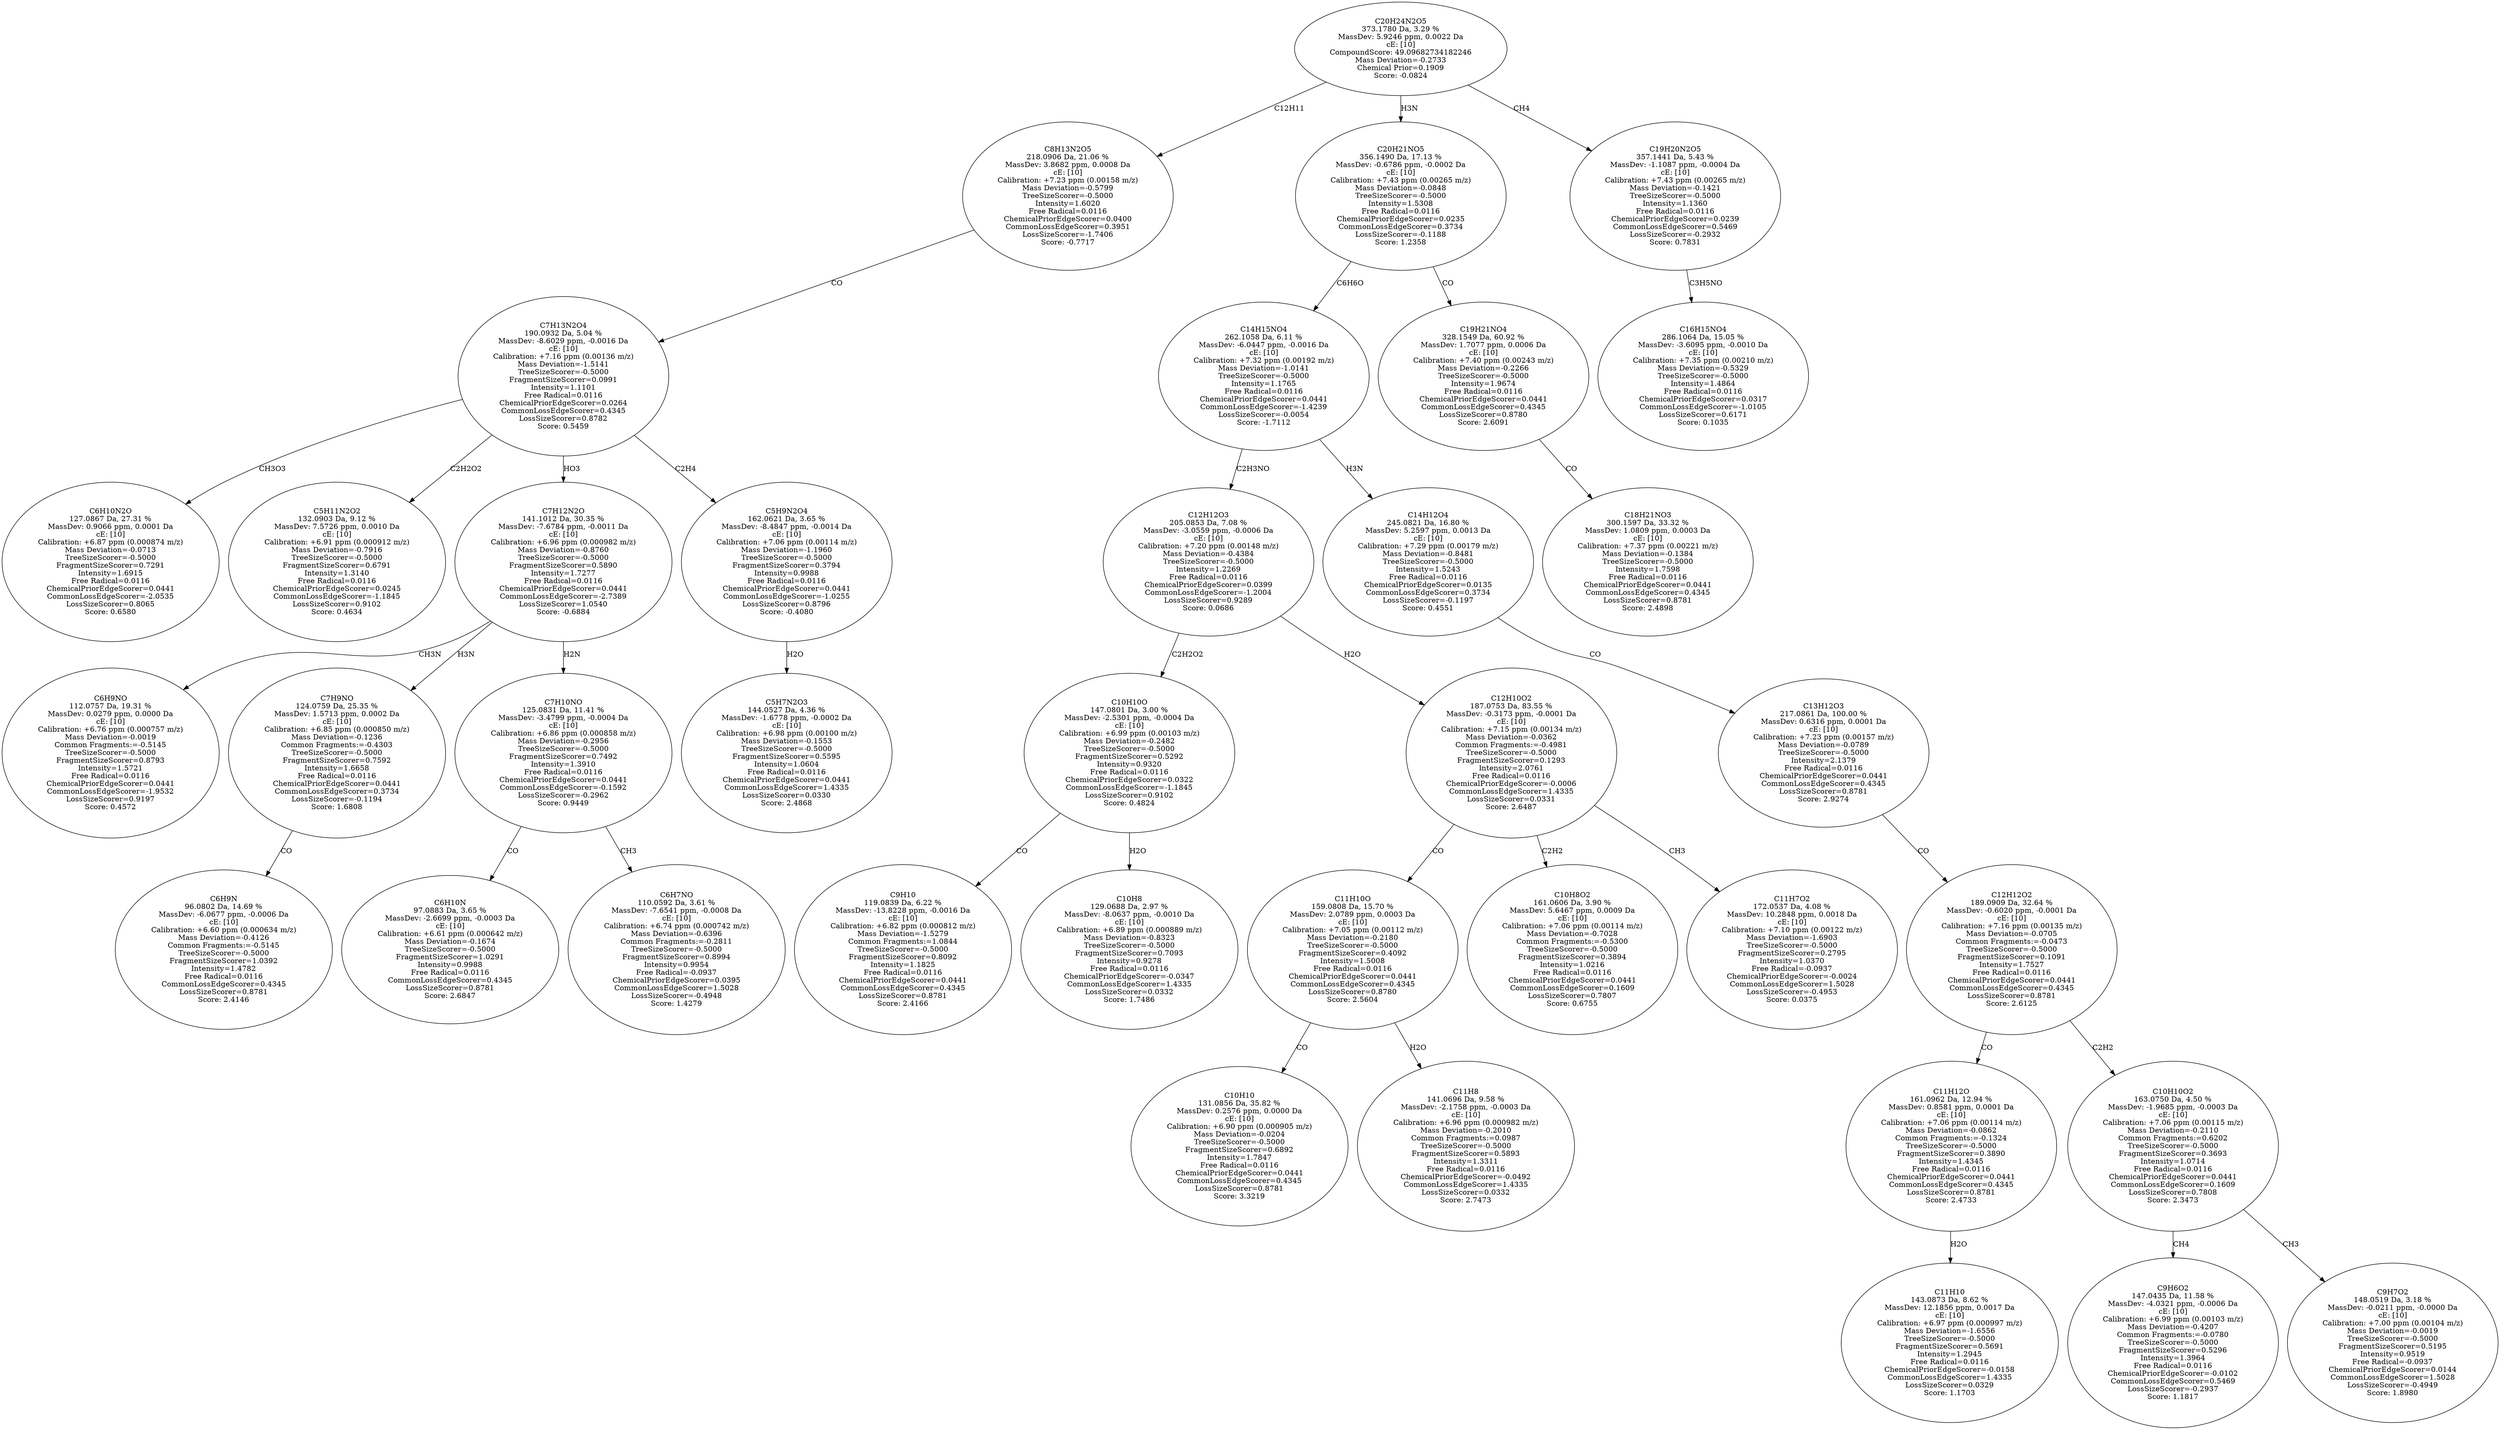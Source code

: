 strict digraph {
v1 [label="C6H10N2O\n127.0867 Da, 27.31 %\nMassDev: 0.9066 ppm, 0.0001 Da\ncE: [10]\nCalibration: +6.87 ppm (0.000874 m/z)\nMass Deviation=-0.0713\nTreeSizeScorer=-0.5000\nFragmentSizeScorer=0.7291\nIntensity=1.6915\nFree Radical=0.0116\nChemicalPriorEdgeScorer=0.0441\nCommonLossEdgeScorer=-2.0535\nLossSizeScorer=0.8065\nScore: 0.6580"];
v2 [label="C5H11N2O2\n132.0903 Da, 9.12 %\nMassDev: 7.5726 ppm, 0.0010 Da\ncE: [10]\nCalibration: +6.91 ppm (0.000912 m/z)\nMass Deviation=-0.7916\nTreeSizeScorer=-0.5000\nFragmentSizeScorer=0.6791\nIntensity=1.3140\nFree Radical=0.0116\nChemicalPriorEdgeScorer=0.0245\nCommonLossEdgeScorer=-1.1845\nLossSizeScorer=0.9102\nScore: 0.4634"];
v3 [label="C6H9NO\n112.0757 Da, 19.31 %\nMassDev: 0.0279 ppm, 0.0000 Da\ncE: [10]\nCalibration: +6.76 ppm (0.000757 m/z)\nMass Deviation=-0.0019\nCommon Fragments:=-0.5145\nTreeSizeScorer=-0.5000\nFragmentSizeScorer=0.8793\nIntensity=1.5721\nFree Radical=0.0116\nChemicalPriorEdgeScorer=0.0441\nCommonLossEdgeScorer=-1.9532\nLossSizeScorer=0.9197\nScore: 0.4572"];
v4 [label="C6H9N\n96.0802 Da, 14.69 %\nMassDev: -6.0677 ppm, -0.0006 Da\ncE: [10]\nCalibration: +6.60 ppm (0.000634 m/z)\nMass Deviation=-0.4126\nCommon Fragments:=-0.5145\nTreeSizeScorer=-0.5000\nFragmentSizeScorer=1.0392\nIntensity=1.4782\nFree Radical=0.0116\nCommonLossEdgeScorer=0.4345\nLossSizeScorer=0.8781\nScore: 2.4146"];
v5 [label="C7H9NO\n124.0759 Da, 25.35 %\nMassDev: 1.5713 ppm, 0.0002 Da\ncE: [10]\nCalibration: +6.85 ppm (0.000850 m/z)\nMass Deviation=-0.1236\nCommon Fragments:=-0.4303\nTreeSizeScorer=-0.5000\nFragmentSizeScorer=0.7592\nIntensity=1.6658\nFree Radical=0.0116\nChemicalPriorEdgeScorer=0.0441\nCommonLossEdgeScorer=0.3734\nLossSizeScorer=-0.1194\nScore: 1.6808"];
v6 [label="C6H10N\n97.0883 Da, 3.65 %\nMassDev: -2.6699 ppm, -0.0003 Da\ncE: [10]\nCalibration: +6.61 ppm (0.000642 m/z)\nMass Deviation=-0.1674\nTreeSizeScorer=-0.5000\nFragmentSizeScorer=1.0291\nIntensity=0.9988\nFree Radical=0.0116\nCommonLossEdgeScorer=0.4345\nLossSizeScorer=0.8781\nScore: 2.6847"];
v7 [label="C6H7NO\n110.0592 Da, 3.61 %\nMassDev: -7.6541 ppm, -0.0008 Da\ncE: [10]\nCalibration: +6.74 ppm (0.000742 m/z)\nMass Deviation=-0.6396\nCommon Fragments:=-0.2811\nTreeSizeScorer=-0.5000\nFragmentSizeScorer=0.8994\nIntensity=0.9954\nFree Radical=-0.0937\nChemicalPriorEdgeScorer=0.0395\nCommonLossEdgeScorer=1.5028\nLossSizeScorer=-0.4948\nScore: 1.4279"];
v8 [label="C7H10NO\n125.0831 Da, 11.41 %\nMassDev: -3.4799 ppm, -0.0004 Da\ncE: [10]\nCalibration: +6.86 ppm (0.000858 m/z)\nMass Deviation=-0.2956\nTreeSizeScorer=-0.5000\nFragmentSizeScorer=0.7492\nIntensity=1.3910\nFree Radical=0.0116\nChemicalPriorEdgeScorer=0.0441\nCommonLossEdgeScorer=-0.1592\nLossSizeScorer=-0.2962\nScore: 0.9449"];
v9 [label="C7H12N2O\n141.1012 Da, 30.35 %\nMassDev: -7.6784 ppm, -0.0011 Da\ncE: [10]\nCalibration: +6.96 ppm (0.000982 m/z)\nMass Deviation=-0.8760\nTreeSizeScorer=-0.5000\nFragmentSizeScorer=0.5890\nIntensity=1.7277\nFree Radical=0.0116\nChemicalPriorEdgeScorer=0.0441\nCommonLossEdgeScorer=-2.7389\nLossSizeScorer=1.0540\nScore: -0.6884"];
v10 [label="C5H7N2O3\n144.0527 Da, 4.36 %\nMassDev: -1.6778 ppm, -0.0002 Da\ncE: [10]\nCalibration: +6.98 ppm (0.00100 m/z)\nMass Deviation=-0.1553\nTreeSizeScorer=-0.5000\nFragmentSizeScorer=0.5595\nIntensity=1.0604\nFree Radical=0.0116\nChemicalPriorEdgeScorer=0.0441\nCommonLossEdgeScorer=1.4335\nLossSizeScorer=0.0330\nScore: 2.4868"];
v11 [label="C5H9N2O4\n162.0621 Da, 3.65 %\nMassDev: -8.4847 ppm, -0.0014 Da\ncE: [10]\nCalibration: +7.06 ppm (0.00114 m/z)\nMass Deviation=-1.1960\nTreeSizeScorer=-0.5000\nFragmentSizeScorer=0.3794\nIntensity=0.9988\nFree Radical=0.0116\nChemicalPriorEdgeScorer=0.0441\nCommonLossEdgeScorer=-1.0255\nLossSizeScorer=0.8796\nScore: -0.4080"];
v12 [label="C7H13N2O4\n190.0932 Da, 5.04 %\nMassDev: -8.6029 ppm, -0.0016 Da\ncE: [10]\nCalibration: +7.16 ppm (0.00136 m/z)\nMass Deviation=-1.5141\nTreeSizeScorer=-0.5000\nFragmentSizeScorer=0.0991\nIntensity=1.1101\nFree Radical=0.0116\nChemicalPriorEdgeScorer=0.0264\nCommonLossEdgeScorer=0.4345\nLossSizeScorer=0.8782\nScore: 0.5459"];
v13 [label="C8H13N2O5\n218.0906 Da, 21.06 %\nMassDev: 3.8682 ppm, 0.0008 Da\ncE: [10]\nCalibration: +7.23 ppm (0.00158 m/z)\nMass Deviation=-0.5799\nTreeSizeScorer=-0.5000\nIntensity=1.6020\nFree Radical=0.0116\nChemicalPriorEdgeScorer=0.0400\nCommonLossEdgeScorer=0.3951\nLossSizeScorer=-1.7406\nScore: -0.7717"];
v14 [label="C9H10\n119.0839 Da, 6.22 %\nMassDev: -13.8228 ppm, -0.0016 Da\ncE: [10]\nCalibration: +6.82 ppm (0.000812 m/z)\nMass Deviation=-1.5279\nCommon Fragments:=1.0844\nTreeSizeScorer=-0.5000\nFragmentSizeScorer=0.8092\nIntensity=1.1825\nFree Radical=0.0116\nChemicalPriorEdgeScorer=0.0441\nCommonLossEdgeScorer=0.4345\nLossSizeScorer=0.8781\nScore: 2.4166"];
v15 [label="C10H8\n129.0688 Da, 2.97 %\nMassDev: -8.0637 ppm, -0.0010 Da\ncE: [10]\nCalibration: +6.89 ppm (0.000889 m/z)\nMass Deviation=-0.8323\nTreeSizeScorer=-0.5000\nFragmentSizeScorer=0.7093\nIntensity=0.9278\nFree Radical=0.0116\nChemicalPriorEdgeScorer=-0.0347\nCommonLossEdgeScorer=1.4335\nLossSizeScorer=0.0332\nScore: 1.7486"];
v16 [label="C10H10O\n147.0801 Da, 3.00 %\nMassDev: -2.5301 ppm, -0.0004 Da\ncE: [10]\nCalibration: +6.99 ppm (0.00103 m/z)\nMass Deviation=-0.2482\nTreeSizeScorer=-0.5000\nFragmentSizeScorer=0.5292\nIntensity=0.9320\nFree Radical=0.0116\nChemicalPriorEdgeScorer=0.0322\nCommonLossEdgeScorer=-1.1845\nLossSizeScorer=0.9102\nScore: 0.4824"];
v17 [label="C10H10\n131.0856 Da, 35.82 %\nMassDev: 0.2576 ppm, 0.0000 Da\ncE: [10]\nCalibration: +6.90 ppm (0.000905 m/z)\nMass Deviation=-0.0204\nTreeSizeScorer=-0.5000\nFragmentSizeScorer=0.6892\nIntensity=1.7847\nFree Radical=0.0116\nChemicalPriorEdgeScorer=0.0441\nCommonLossEdgeScorer=0.4345\nLossSizeScorer=0.8781\nScore: 3.3219"];
v18 [label="C11H8\n141.0696 Da, 9.58 %\nMassDev: -2.1758 ppm, -0.0003 Da\ncE: [10]\nCalibration: +6.96 ppm (0.000982 m/z)\nMass Deviation=-0.2010\nCommon Fragments:=0.0987\nTreeSizeScorer=-0.5000\nFragmentSizeScorer=0.5893\nIntensity=1.3311\nFree Radical=0.0116\nChemicalPriorEdgeScorer=-0.0492\nCommonLossEdgeScorer=1.4335\nLossSizeScorer=0.0332\nScore: 2.7473"];
v19 [label="C11H10O\n159.0808 Da, 15.70 %\nMassDev: 2.0789 ppm, 0.0003 Da\ncE: [10]\nCalibration: +7.05 ppm (0.00112 m/z)\nMass Deviation=-0.2180\nTreeSizeScorer=-0.5000\nFragmentSizeScorer=0.4092\nIntensity=1.5008\nFree Radical=0.0116\nChemicalPriorEdgeScorer=0.0441\nCommonLossEdgeScorer=0.4345\nLossSizeScorer=0.8780\nScore: 2.5604"];
v20 [label="C10H8O2\n161.0606 Da, 3.90 %\nMassDev: 5.6467 ppm, 0.0009 Da\ncE: [10]\nCalibration: +7.06 ppm (0.00114 m/z)\nMass Deviation=-0.7028\nCommon Fragments:=-0.5300\nTreeSizeScorer=-0.5000\nFragmentSizeScorer=0.3894\nIntensity=1.0216\nFree Radical=0.0116\nChemicalPriorEdgeScorer=0.0441\nCommonLossEdgeScorer=0.1609\nLossSizeScorer=0.7807\nScore: 0.6755"];
v21 [label="C11H7O2\n172.0537 Da, 4.08 %\nMassDev: 10.2848 ppm, 0.0018 Da\ncE: [10]\nCalibration: +7.10 ppm (0.00122 m/z)\nMass Deviation=-1.6903\nTreeSizeScorer=-0.5000\nFragmentSizeScorer=0.2795\nIntensity=1.0370\nFree Radical=-0.0937\nChemicalPriorEdgeScorer=-0.0024\nCommonLossEdgeScorer=1.5028\nLossSizeScorer=-0.4953\nScore: 0.0375"];
v22 [label="C12H10O2\n187.0753 Da, 83.55 %\nMassDev: -0.3173 ppm, -0.0001 Da\ncE: [10]\nCalibration: +7.15 ppm (0.00134 m/z)\nMass Deviation=-0.0362\nCommon Fragments:=-0.4981\nTreeSizeScorer=-0.5000\nFragmentSizeScorer=0.1293\nIntensity=2.0761\nFree Radical=0.0116\nChemicalPriorEdgeScorer=-0.0006\nCommonLossEdgeScorer=1.4335\nLossSizeScorer=0.0331\nScore: 2.6487"];
v23 [label="C12H12O3\n205.0853 Da, 7.08 %\nMassDev: -3.0559 ppm, -0.0006 Da\ncE: [10]\nCalibration: +7.20 ppm (0.00148 m/z)\nMass Deviation=-0.4384\nTreeSizeScorer=-0.5000\nIntensity=1.2269\nFree Radical=0.0116\nChemicalPriorEdgeScorer=0.0399\nCommonLossEdgeScorer=-1.2004\nLossSizeScorer=0.9289\nScore: 0.0686"];
v24 [label="C11H10\n143.0873 Da, 8.62 %\nMassDev: 12.1856 ppm, 0.0017 Da\ncE: [10]\nCalibration: +6.97 ppm (0.000997 m/z)\nMass Deviation=-1.6556\nTreeSizeScorer=-0.5000\nFragmentSizeScorer=0.5691\nIntensity=1.2945\nFree Radical=0.0116\nChemicalPriorEdgeScorer=-0.0158\nCommonLossEdgeScorer=1.4335\nLossSizeScorer=0.0329\nScore: 1.1703"];
v25 [label="C11H12O\n161.0962 Da, 12.94 %\nMassDev: 0.8581 ppm, 0.0001 Da\ncE: [10]\nCalibration: +7.06 ppm (0.00114 m/z)\nMass Deviation=-0.0862\nCommon Fragments:=-0.1324\nTreeSizeScorer=-0.5000\nFragmentSizeScorer=0.3890\nIntensity=1.4345\nFree Radical=0.0116\nChemicalPriorEdgeScorer=0.0441\nCommonLossEdgeScorer=0.4345\nLossSizeScorer=0.8781\nScore: 2.4733"];
v26 [label="C9H6O2\n147.0435 Da, 11.58 %\nMassDev: -4.0321 ppm, -0.0006 Da\ncE: [10]\nCalibration: +6.99 ppm (0.00103 m/z)\nMass Deviation=-0.4207\nCommon Fragments:=-0.0780\nTreeSizeScorer=-0.5000\nFragmentSizeScorer=0.5296\nIntensity=1.3964\nFree Radical=0.0116\nChemicalPriorEdgeScorer=-0.0102\nCommonLossEdgeScorer=0.5469\nLossSizeScorer=-0.2937\nScore: 1.1817"];
v27 [label="C9H7O2\n148.0519 Da, 3.18 %\nMassDev: -0.0211 ppm, -0.0000 Da\ncE: [10]\nCalibration: +7.00 ppm (0.00104 m/z)\nMass Deviation=-0.0019\nTreeSizeScorer=-0.5000\nFragmentSizeScorer=0.5195\nIntensity=0.9519\nFree Radical=-0.0937\nChemicalPriorEdgeScorer=0.0144\nCommonLossEdgeScorer=1.5028\nLossSizeScorer=-0.4949\nScore: 1.8980"];
v28 [label="C10H10O2\n163.0750 Da, 4.50 %\nMassDev: -1.9685 ppm, -0.0003 Da\ncE: [10]\nCalibration: +7.06 ppm (0.00115 m/z)\nMass Deviation=-0.2110\nCommon Fragments:=0.6202\nTreeSizeScorer=-0.5000\nFragmentSizeScorer=0.3693\nIntensity=1.0714\nFree Radical=0.0116\nChemicalPriorEdgeScorer=0.0441\nCommonLossEdgeScorer=0.1609\nLossSizeScorer=0.7808\nScore: 2.3473"];
v29 [label="C12H12O2\n189.0909 Da, 32.64 %\nMassDev: -0.6020 ppm, -0.0001 Da\ncE: [10]\nCalibration: +7.16 ppm (0.00135 m/z)\nMass Deviation=-0.0705\nCommon Fragments:=-0.0473\nTreeSizeScorer=-0.5000\nFragmentSizeScorer=0.1091\nIntensity=1.7527\nFree Radical=0.0116\nChemicalPriorEdgeScorer=0.0441\nCommonLossEdgeScorer=0.4345\nLossSizeScorer=0.8781\nScore: 2.6125"];
v30 [label="C13H12O3\n217.0861 Da, 100.00 %\nMassDev: 0.6316 ppm, 0.0001 Da\ncE: [10]\nCalibration: +7.23 ppm (0.00157 m/z)\nMass Deviation=-0.0789\nTreeSizeScorer=-0.5000\nIntensity=2.1379\nFree Radical=0.0116\nChemicalPriorEdgeScorer=0.0441\nCommonLossEdgeScorer=0.4345\nLossSizeScorer=0.8781\nScore: 2.9274"];
v31 [label="C14H12O4\n245.0821 Da, 16.80 %\nMassDev: 5.2597 ppm, 0.0013 Da\ncE: [10]\nCalibration: +7.29 ppm (0.00179 m/z)\nMass Deviation=-0.8481\nTreeSizeScorer=-0.5000\nIntensity=1.5243\nFree Radical=0.0116\nChemicalPriorEdgeScorer=0.0135\nCommonLossEdgeScorer=0.3734\nLossSizeScorer=-0.1197\nScore: 0.4551"];
v32 [label="C14H15NO4\n262.1058 Da, 6.11 %\nMassDev: -6.0447 ppm, -0.0016 Da\ncE: [10]\nCalibration: +7.32 ppm (0.00192 m/z)\nMass Deviation=-1.0141\nTreeSizeScorer=-0.5000\nIntensity=1.1765\nFree Radical=0.0116\nChemicalPriorEdgeScorer=0.0441\nCommonLossEdgeScorer=-1.4239\nLossSizeScorer=-0.0054\nScore: -1.7112"];
v33 [label="C18H21NO3\n300.1597 Da, 33.32 %\nMassDev: 1.0809 ppm, 0.0003 Da\ncE: [10]\nCalibration: +7.37 ppm (0.00221 m/z)\nMass Deviation=-0.1384\nTreeSizeScorer=-0.5000\nIntensity=1.7598\nFree Radical=0.0116\nChemicalPriorEdgeScorer=0.0441\nCommonLossEdgeScorer=0.4345\nLossSizeScorer=0.8781\nScore: 2.4898"];
v34 [label="C19H21NO4\n328.1549 Da, 60.92 %\nMassDev: 1.7077 ppm, 0.0006 Da\ncE: [10]\nCalibration: +7.40 ppm (0.00243 m/z)\nMass Deviation=-0.2266\nTreeSizeScorer=-0.5000\nIntensity=1.9674\nFree Radical=0.0116\nChemicalPriorEdgeScorer=0.0441\nCommonLossEdgeScorer=0.4345\nLossSizeScorer=0.8780\nScore: 2.6091"];
v35 [label="C20H21NO5\n356.1490 Da, 17.13 %\nMassDev: -0.6786 ppm, -0.0002 Da\ncE: [10]\nCalibration: +7.43 ppm (0.00265 m/z)\nMass Deviation=-0.0848\nTreeSizeScorer=-0.5000\nIntensity=1.5308\nFree Radical=0.0116\nChemicalPriorEdgeScorer=0.0235\nCommonLossEdgeScorer=0.3734\nLossSizeScorer=-0.1188\nScore: 1.2358"];
v36 [label="C16H15NO4\n286.1064 Da, 15.05 %\nMassDev: -3.6095 ppm, -0.0010 Da\ncE: [10]\nCalibration: +7.35 ppm (0.00210 m/z)\nMass Deviation=-0.5329\nTreeSizeScorer=-0.5000\nIntensity=1.4864\nFree Radical=0.0116\nChemicalPriorEdgeScorer=0.0317\nCommonLossEdgeScorer=-1.0105\nLossSizeScorer=0.6171\nScore: 0.1035"];
v37 [label="C19H20N2O5\n357.1441 Da, 5.43 %\nMassDev: -1.1087 ppm, -0.0004 Da\ncE: [10]\nCalibration: +7.43 ppm (0.00265 m/z)\nMass Deviation=-0.1421\nTreeSizeScorer=-0.5000\nIntensity=1.1360\nFree Radical=0.0116\nChemicalPriorEdgeScorer=0.0239\nCommonLossEdgeScorer=0.5469\nLossSizeScorer=-0.2932\nScore: 0.7831"];
v38 [label="C20H24N2O5\n373.1780 Da, 3.29 %\nMassDev: 5.9246 ppm, 0.0022 Da\ncE: [10]\nCompoundScore: 49.09682734182246\nMass Deviation=-0.2733\nChemical Prior=0.1909\nScore: -0.0824"];
v12 -> v1 [label="CH3O3"];
v12 -> v2 [label="C2H2O2"];
v9 -> v3 [label="CH3N"];
v5 -> v4 [label="CO"];
v9 -> v5 [label="H3N"];
v8 -> v6 [label="CO"];
v8 -> v7 [label="CH3"];
v9 -> v8 [label="H2N"];
v12 -> v9 [label="HO3"];
v11 -> v10 [label="H2O"];
v12 -> v11 [label="C2H4"];
v13 -> v12 [label="CO"];
v38 -> v13 [label="C12H11"];
v16 -> v14 [label="CO"];
v16 -> v15 [label="H2O"];
v23 -> v16 [label="C2H2O2"];
v19 -> v17 [label="CO"];
v19 -> v18 [label="H2O"];
v22 -> v19 [label="CO"];
v22 -> v20 [label="C2H2"];
v22 -> v21 [label="CH3"];
v23 -> v22 [label="H2O"];
v32 -> v23 [label="C2H3NO"];
v25 -> v24 [label="H2O"];
v29 -> v25 [label="CO"];
v28 -> v26 [label="CH4"];
v28 -> v27 [label="CH3"];
v29 -> v28 [label="C2H2"];
v30 -> v29 [label="CO"];
v31 -> v30 [label="CO"];
v32 -> v31 [label="H3N"];
v35 -> v32 [label="C6H6O"];
v34 -> v33 [label="CO"];
v35 -> v34 [label="CO"];
v38 -> v35 [label="H3N"];
v37 -> v36 [label="C3H5NO"];
v38 -> v37 [label="CH4"];
}